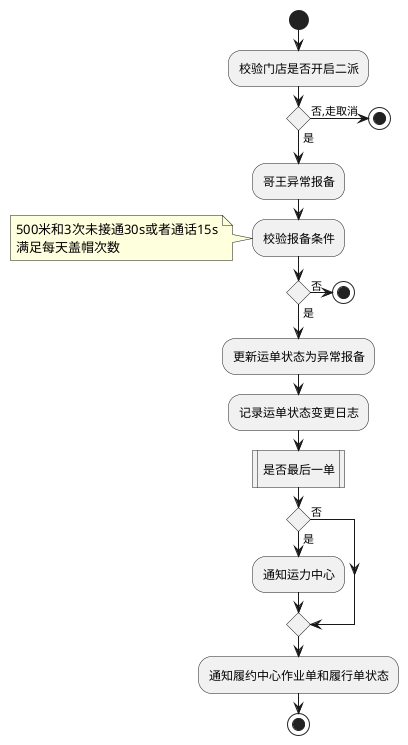 @startuml

start
:校验门店是否开启二派;
if()then(是)
else(否,走取消)
stop
endif
:哥王异常报备;
:校验报备条件;
note left
    500米和3次未接通30s或者通话15s
    满足每天盖帽次数
end note
if()then(是)
else(否)
stop
endif
:更新运单状态为异常报备;
:记录运单状态变更日志;
:是否最后一单|
if()then(是)
:通知运力中心;
else(否)
endif

:通知履约中心作业单和履行单状态;

stop

@enduml
